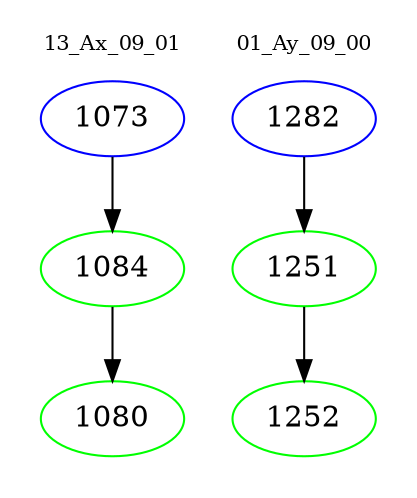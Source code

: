 digraph{
subgraph cluster_0 {
color = white
label = "13_Ax_09_01";
fontsize=10;
T0_1073 [label="1073", color="blue"]
T0_1073 -> T0_1084 [color="black"]
T0_1084 [label="1084", color="green"]
T0_1084 -> T0_1080 [color="black"]
T0_1080 [label="1080", color="green"]
}
subgraph cluster_1 {
color = white
label = "01_Ay_09_00";
fontsize=10;
T1_1282 [label="1282", color="blue"]
T1_1282 -> T1_1251 [color="black"]
T1_1251 [label="1251", color="green"]
T1_1251 -> T1_1252 [color="black"]
T1_1252 [label="1252", color="green"]
}
}
